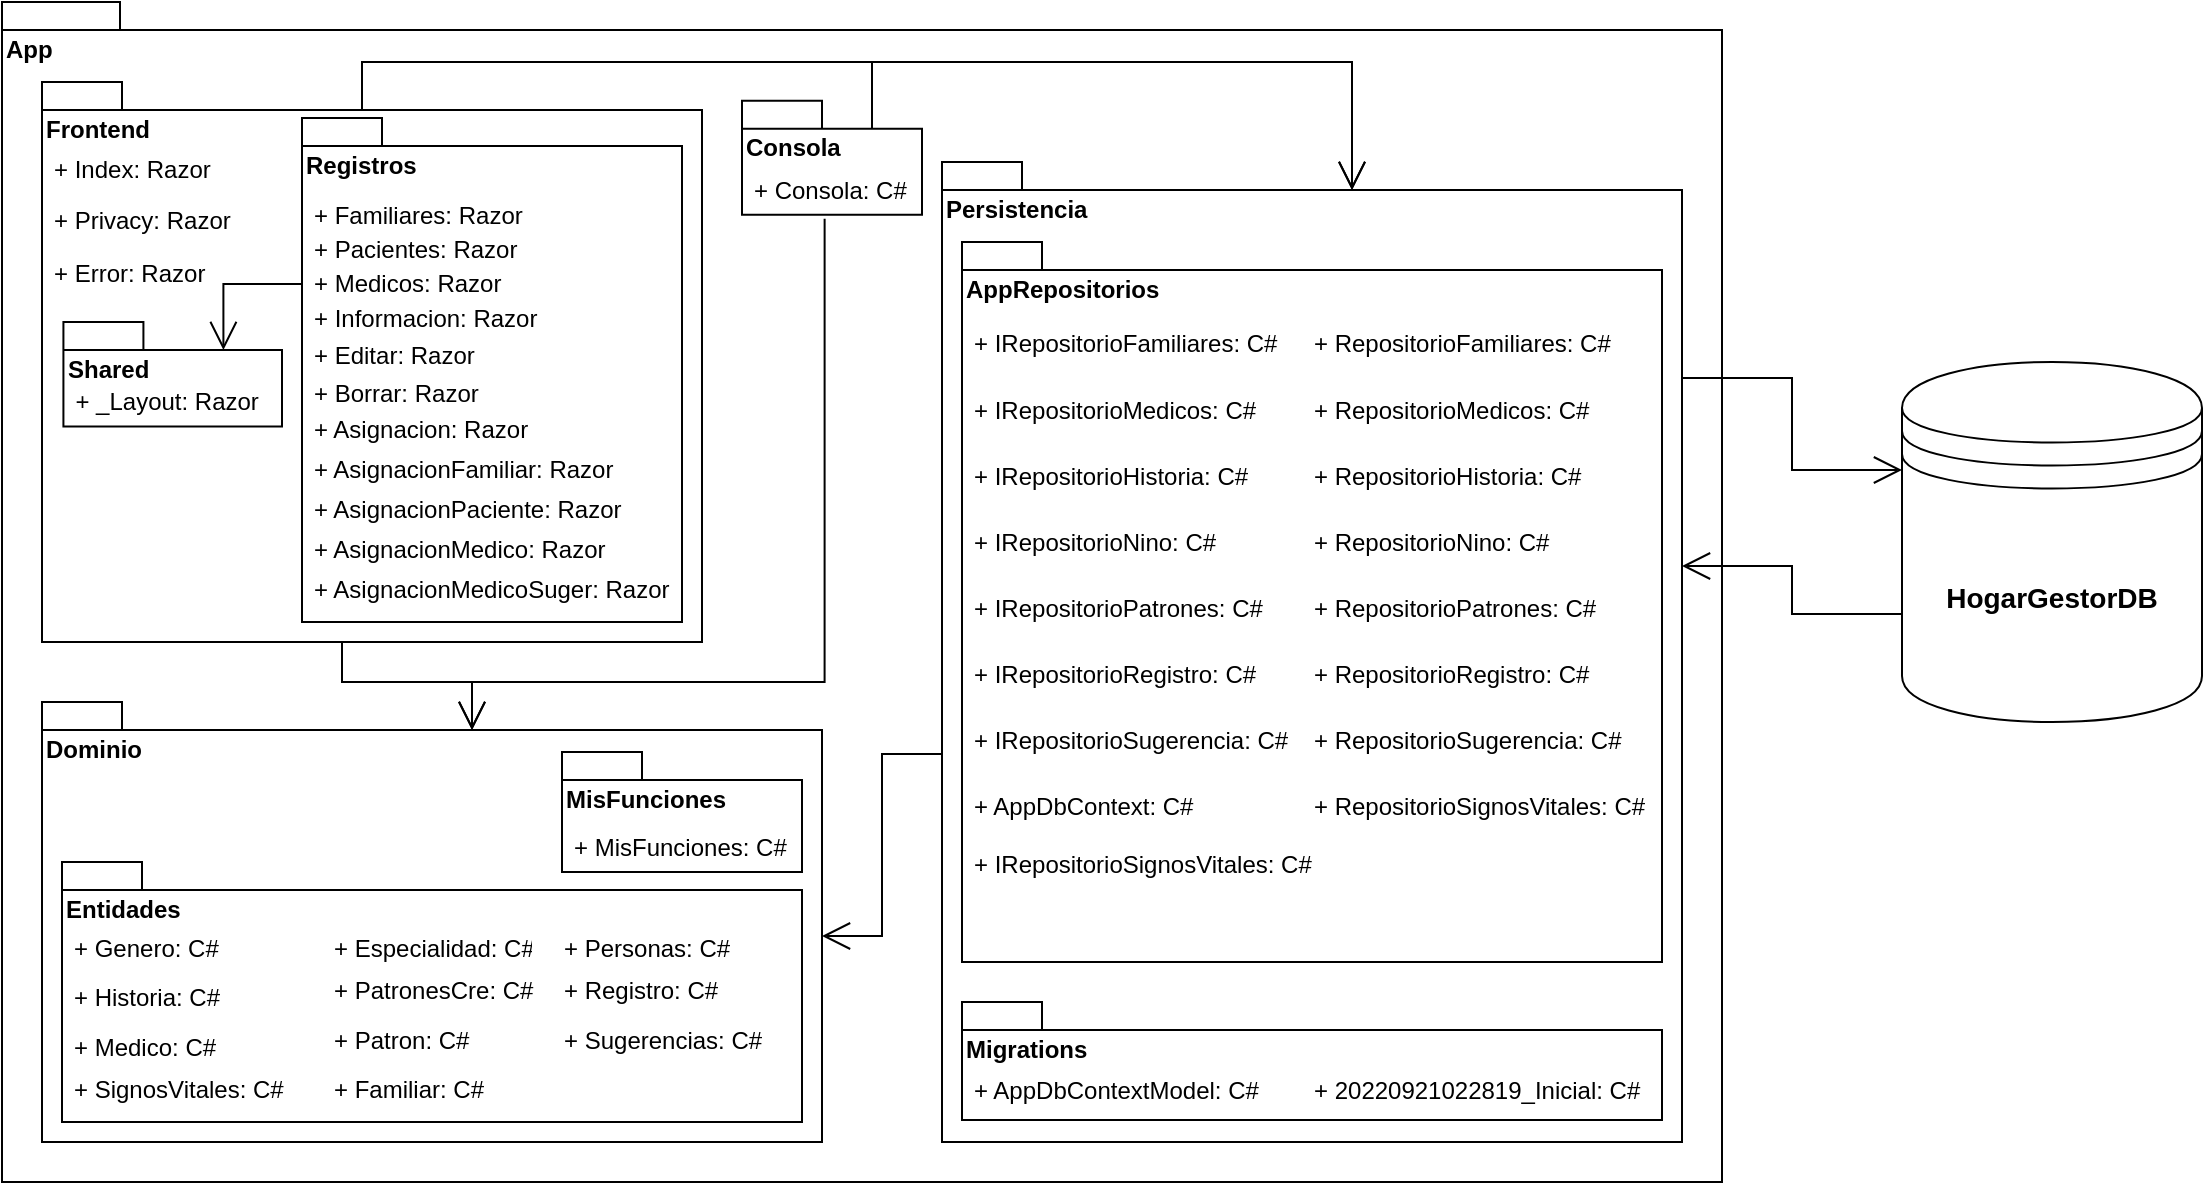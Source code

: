 <mxfile version="20.3.0" type="device"><diagram name="Page-1" id="b5b7bab2-c9e2-2cf4-8b2a-24fd1a2a6d21"><mxGraphModel dx="1447" dy="1772" grid="1" gridSize="10" guides="1" tooltips="1" connect="1" arrows="1" fold="1" page="1" pageScale="1" pageWidth="1400" pageHeight="850" background="none" math="0" shadow="0"><root><mxCell id="0"/><mxCell id="1" parent="0"/><mxCell id="ND1GNQsgHnfWIWmhhfNs-6" value="App" style="shape=folder;fontStyle=1;spacingTop=10;tabWidth=40;tabHeight=14;tabPosition=left;html=1;verticalAlign=top;align=left;horizontal=1;fontSize=12;labelPosition=center;verticalLabelPosition=middle;" parent="1" vertex="1"><mxGeometry x="40" y="-830" width="860" height="590" as="geometry"/></mxCell><mxCell id="ND1GNQsgHnfWIWmhhfNs-27" value="" style="group" parent="1" vertex="1" connectable="0"><mxGeometry x="410" y="-780.61" width="90" height="57" as="geometry"/></mxCell><mxCell id="ND1GNQsgHnfWIWmhhfNs-46" value="" style="group" parent="ND1GNQsgHnfWIWmhhfNs-27" vertex="1" connectable="0"><mxGeometry width="90" height="57" as="geometry"/></mxCell><mxCell id="ND1GNQsgHnfWIWmhhfNs-5" value="Consola" style="shape=folder;fontStyle=1;spacingTop=10;tabWidth=40;tabHeight=14;tabPosition=left;html=1;verticalAlign=top;align=left;" parent="ND1GNQsgHnfWIWmhhfNs-46" vertex="1"><mxGeometry width="90" height="57" as="geometry"/></mxCell><mxCell id="ND1GNQsgHnfWIWmhhfNs-26" value="+ Consola: C#" style="text;strokeColor=none;fillColor=none;align=left;verticalAlign=top;spacingLeft=4;spacingRight=4;overflow=hidden;rotatable=0;points=[[0,0.5],[1,0.5]];portConstraint=eastwest;fontSize=12;" parent="ND1GNQsgHnfWIWmhhfNs-46" vertex="1"><mxGeometry y="31" width="90" height="26" as="geometry"/></mxCell><mxCell id="ND1GNQsgHnfWIWmhhfNs-66" value="" style="group" parent="1" vertex="1" connectable="0"><mxGeometry x="510" y="-750" width="370" height="490" as="geometry"/></mxCell><mxCell id="ND1GNQsgHnfWIWmhhfNs-4" value="Persistencia" style="shape=folder;fontStyle=1;spacingTop=10;tabWidth=40;tabHeight=14;tabPosition=left;html=1;verticalAlign=top;align=left;" parent="ND1GNQsgHnfWIWmhhfNs-66" vertex="1"><mxGeometry width="370" height="490" as="geometry"/></mxCell><mxCell id="ND1GNQsgHnfWIWmhhfNs-47" value="AppRepositorios" style="shape=folder;fontStyle=1;spacingTop=10;tabWidth=40;tabHeight=14;tabPosition=left;html=1;fontSize=12;verticalAlign=top;align=left;" parent="ND1GNQsgHnfWIWmhhfNs-66" vertex="1"><mxGeometry x="10" y="40" width="350" height="360" as="geometry"/></mxCell><mxCell id="ND1GNQsgHnfWIWmhhfNs-48" value="+ IRepositorioFamiliares: C#" style="text;strokeColor=none;fillColor=none;align=left;verticalAlign=top;spacingLeft=4;spacingRight=4;overflow=hidden;rotatable=0;points=[[0,0.5],[1,0.5]];portConstraint=eastwest;fontSize=12;" parent="ND1GNQsgHnfWIWmhhfNs-66" vertex="1"><mxGeometry x="10" y="77.179" width="170" height="33.077" as="geometry"/></mxCell><mxCell id="ND1GNQsgHnfWIWmhhfNs-49" value="+ IRepositorioMedicos: C#" style="text;strokeColor=none;fillColor=none;align=left;verticalAlign=top;spacingLeft=4;spacingRight=4;overflow=hidden;rotatable=0;points=[[0,0.5],[1,0.5]];portConstraint=eastwest;fontSize=12;" parent="ND1GNQsgHnfWIWmhhfNs-66" vertex="1"><mxGeometry x="10" y="110.256" width="170" height="33.077" as="geometry"/></mxCell><mxCell id="ND1GNQsgHnfWIWmhhfNs-50" value="+ IRepositorioHistoria: C#" style="text;strokeColor=none;fillColor=none;align=left;verticalAlign=top;spacingLeft=4;spacingRight=4;overflow=hidden;rotatable=0;points=[[0,0.5],[1,0.5]];portConstraint=eastwest;fontSize=12;" parent="ND1GNQsgHnfWIWmhhfNs-66" vertex="1"><mxGeometry x="10" y="143.333" width="170" height="33.077" as="geometry"/></mxCell><mxCell id="ND1GNQsgHnfWIWmhhfNs-51" value="+ IRepositorioNino: C#" style="text;strokeColor=none;fillColor=none;align=left;verticalAlign=top;spacingLeft=4;spacingRight=4;overflow=hidden;rotatable=0;points=[[0,0.5],[1,0.5]];portConstraint=eastwest;fontSize=12;" parent="ND1GNQsgHnfWIWmhhfNs-66" vertex="1"><mxGeometry x="10" y="176.41" width="170" height="33.077" as="geometry"/></mxCell><mxCell id="ND1GNQsgHnfWIWmhhfNs-52" value="+ IRepositorioPatrones: C#" style="text;strokeColor=none;fillColor=none;align=left;verticalAlign=top;spacingLeft=4;spacingRight=4;overflow=hidden;rotatable=0;points=[[0,0.5],[1,0.5]];portConstraint=eastwest;fontSize=12;" parent="ND1GNQsgHnfWIWmhhfNs-66" vertex="1"><mxGeometry x="10" y="209.487" width="170" height="33.077" as="geometry"/></mxCell><mxCell id="ND1GNQsgHnfWIWmhhfNs-53" value="+ IRepositorioRegistro: C#" style="text;strokeColor=none;fillColor=none;align=left;verticalAlign=top;spacingLeft=4;spacingRight=4;overflow=hidden;rotatable=0;points=[[0,0.5],[1,0.5]];portConstraint=eastwest;fontSize=12;" parent="ND1GNQsgHnfWIWmhhfNs-66" vertex="1"><mxGeometry x="10" y="242.564" width="170" height="33.077" as="geometry"/></mxCell><mxCell id="ND1GNQsgHnfWIWmhhfNs-54" value="+ IRepositorioSugerencia: C#" style="text;strokeColor=none;fillColor=none;align=left;verticalAlign=top;spacingLeft=4;spacingRight=4;overflow=hidden;rotatable=0;points=[[0,0.5],[1,0.5]];portConstraint=eastwest;fontSize=12;" parent="ND1GNQsgHnfWIWmhhfNs-66" vertex="1"><mxGeometry x="10" y="275.641" width="170" height="33.077" as="geometry"/></mxCell><mxCell id="ND1GNQsgHnfWIWmhhfNs-55" value="+ RepositorioFamiliares: C#" style="text;strokeColor=none;fillColor=none;align=left;verticalAlign=top;spacingLeft=4;spacingRight=4;overflow=hidden;rotatable=0;points=[[0,0.5],[1,0.5]];portConstraint=eastwest;fontSize=12;" parent="ND1GNQsgHnfWIWmhhfNs-66" vertex="1"><mxGeometry x="180" y="77.179" width="170" height="33.077" as="geometry"/></mxCell><mxCell id="ND1GNQsgHnfWIWmhhfNs-56" value="+ RepositorioMedicos: C#" style="text;strokeColor=none;fillColor=none;align=left;verticalAlign=top;spacingLeft=4;spacingRight=4;overflow=hidden;rotatable=0;points=[[0,0.5],[1,0.5]];portConstraint=eastwest;fontSize=12;" parent="ND1GNQsgHnfWIWmhhfNs-66" vertex="1"><mxGeometry x="180" y="110.256" width="170" height="33.077" as="geometry"/></mxCell><mxCell id="ND1GNQsgHnfWIWmhhfNs-57" value="+ RepositorioHistoria: C#" style="text;strokeColor=none;fillColor=none;align=left;verticalAlign=top;spacingLeft=4;spacingRight=4;overflow=hidden;rotatable=0;points=[[0,0.5],[1,0.5]];portConstraint=eastwest;fontSize=12;" parent="ND1GNQsgHnfWIWmhhfNs-66" vertex="1"><mxGeometry x="180" y="143.333" width="170" height="33.077" as="geometry"/></mxCell><mxCell id="ND1GNQsgHnfWIWmhhfNs-58" value="+ RepositorioNino: C#" style="text;strokeColor=none;fillColor=none;align=left;verticalAlign=top;spacingLeft=4;spacingRight=4;overflow=hidden;rotatable=0;points=[[0,0.5],[1,0.5]];portConstraint=eastwest;fontSize=12;" parent="ND1GNQsgHnfWIWmhhfNs-66" vertex="1"><mxGeometry x="180" y="176.41" width="170" height="33.077" as="geometry"/></mxCell><mxCell id="ND1GNQsgHnfWIWmhhfNs-59" value="+ RepositorioPatrones: C#" style="text;strokeColor=none;fillColor=none;align=left;verticalAlign=top;spacingLeft=4;spacingRight=4;overflow=hidden;rotatable=0;points=[[0,0.5],[1,0.5]];portConstraint=eastwest;fontSize=12;" parent="ND1GNQsgHnfWIWmhhfNs-66" vertex="1"><mxGeometry x="180" y="209.487" width="170" height="33.077" as="geometry"/></mxCell><mxCell id="ND1GNQsgHnfWIWmhhfNs-60" value="+ RepositorioRegistro: C#" style="text;strokeColor=none;fillColor=none;align=left;verticalAlign=top;spacingLeft=4;spacingRight=4;overflow=hidden;rotatable=0;points=[[0,0.5],[1,0.5]];portConstraint=eastwest;fontSize=12;" parent="ND1GNQsgHnfWIWmhhfNs-66" vertex="1"><mxGeometry x="180" y="242.564" width="170" height="33.077" as="geometry"/></mxCell><mxCell id="ND1GNQsgHnfWIWmhhfNs-61" value="+ RepositorioSugerencia: C#" style="text;strokeColor=none;fillColor=none;align=left;verticalAlign=top;spacingLeft=4;spacingRight=4;overflow=hidden;rotatable=0;points=[[0,0.5],[1,0.5]];portConstraint=eastwest;fontSize=12;" parent="ND1GNQsgHnfWIWmhhfNs-66" vertex="1"><mxGeometry x="180" y="275.641" width="170" height="33.077" as="geometry"/></mxCell><mxCell id="ND1GNQsgHnfWIWmhhfNs-62" value="+ AppDbContext: C#" style="text;strokeColor=none;fillColor=none;align=left;verticalAlign=top;spacingLeft=4;spacingRight=4;overflow=hidden;rotatable=0;points=[[0,0.5],[1,0.5]];portConstraint=eastwest;fontSize=12;" parent="ND1GNQsgHnfWIWmhhfNs-66" vertex="1"><mxGeometry x="10" y="308.718" width="130" height="28.667" as="geometry"/></mxCell><mxCell id="EqZUbqEBjvIJSVdzFbIM-41" value="+ RepositorioSignosVitales: C#" style="text;strokeColor=none;fillColor=none;align=left;verticalAlign=top;spacingLeft=4;spacingRight=4;overflow=hidden;rotatable=0;points=[[0,0.5],[1,0.5]];portConstraint=eastwest;fontSize=12;" vertex="1" parent="ND1GNQsgHnfWIWmhhfNs-66"><mxGeometry x="180" y="308.71" width="180" height="33.08" as="geometry"/></mxCell><mxCell id="EqZUbqEBjvIJSVdzFbIM-1" value="" style="group" vertex="1" connectable="0" parent="ND1GNQsgHnfWIWmhhfNs-66"><mxGeometry x="10" y="420" width="350" height="58.974" as="geometry"/></mxCell><mxCell id="ND1GNQsgHnfWIWmhhfNs-63" value="Migrations" style="shape=folder;fontStyle=1;spacingTop=10;tabWidth=40;tabHeight=14;tabPosition=left;html=1;fontSize=12;verticalAlign=top;align=left;" parent="EqZUbqEBjvIJSVdzFbIM-1" vertex="1"><mxGeometry width="350" height="58.97" as="geometry"/></mxCell><mxCell id="ND1GNQsgHnfWIWmhhfNs-64" value="+ AppDbContextModel: C#" style="text;strokeColor=none;fillColor=none;align=left;verticalAlign=top;spacingLeft=4;spacingRight=4;overflow=hidden;rotatable=0;points=[[0,0.5],[1,0.5]];portConstraint=eastwest;fontSize=12;" parent="EqZUbqEBjvIJSVdzFbIM-1" vertex="1"><mxGeometry y="30.308" width="160" height="28.667" as="geometry"/></mxCell><mxCell id="ND1GNQsgHnfWIWmhhfNs-65" value="+ 20220921022819_Inicial: C#" style="text;strokeColor=none;fillColor=none;align=left;verticalAlign=top;spacingLeft=4;spacingRight=4;overflow=hidden;rotatable=0;points=[[0,0.5],[1,0.5]];portConstraint=eastwest;fontSize=12;" parent="EqZUbqEBjvIJSVdzFbIM-1" vertex="1"><mxGeometry x="170" y="30.308" width="180" height="28.667" as="geometry"/></mxCell><mxCell id="EqZUbqEBjvIJSVdzFbIM-42" value="+ IRepositorioSignosVitales: C#" style="text;strokeColor=none;fillColor=none;align=left;verticalAlign=top;spacingLeft=4;spacingRight=4;overflow=hidden;rotatable=0;points=[[0,0.5],[1,0.5]];portConstraint=eastwest;fontSize=12;" vertex="1" parent="ND1GNQsgHnfWIWmhhfNs-66"><mxGeometry x="10" y="337.38" width="180" height="33.08" as="geometry"/></mxCell><mxCell id="ND1GNQsgHnfWIWmhhfNs-67" value="" style="endArrow=open;endFill=1;endSize=12;html=1;rounded=0;fontSize=12;exitX=0;exitY=0;exitDx=0;exitDy=296;exitPerimeter=0;entryX=0;entryY=0;entryDx=390;entryDy=117;entryPerimeter=0;edgeStyle=orthogonalEdgeStyle;" parent="1" source="ND1GNQsgHnfWIWmhhfNs-4" target="ND1GNQsgHnfWIWmhhfNs-3" edge="1"><mxGeometry width="160" relative="1" as="geometry"><mxPoint x="330" y="-250" as="sourcePoint"/><mxPoint x="490" y="-250" as="targetPoint"/></mxGeometry></mxCell><mxCell id="ND1GNQsgHnfWIWmhhfNs-68" value="" style="endArrow=open;endFill=1;endSize=12;html=1;rounded=0;fontSize=12;entryX=0;entryY=0;entryDx=215;entryDy=14;entryPerimeter=0;exitX=0.5;exitY=1;exitDx=0;exitDy=0;exitPerimeter=0;edgeStyle=orthogonalEdgeStyle;" parent="1" source="ND1GNQsgHnfWIWmhhfNs-2" target="ND1GNQsgHnfWIWmhhfNs-3" edge="1"><mxGeometry width="160" relative="1" as="geometry"><mxPoint x="340" y="-610" as="sourcePoint"/><mxPoint x="500" y="-610" as="targetPoint"/><Array as="points"><mxPoint x="210" y="-490"/><mxPoint x="275" y="-490"/></Array></mxGeometry></mxCell><mxCell id="ND1GNQsgHnfWIWmhhfNs-69" value="" style="endArrow=open;endFill=1;endSize=12;html=1;rounded=0;fontSize=12;exitX=0.459;exitY=1.077;exitDx=0;exitDy=0;exitPerimeter=0;entryX=0;entryY=0;entryDx=215;entryDy=14;entryPerimeter=0;edgeStyle=orthogonalEdgeStyle;" parent="1" source="ND1GNQsgHnfWIWmhhfNs-26" target="ND1GNQsgHnfWIWmhhfNs-3" edge="1"><mxGeometry width="160" relative="1" as="geometry"><mxPoint x="380" y="-560" as="sourcePoint"/><mxPoint x="540" y="-560" as="targetPoint"/><Array as="points"><mxPoint x="451" y="-490"/><mxPoint x="275" y="-490"/></Array></mxGeometry></mxCell><mxCell id="ND1GNQsgHnfWIWmhhfNs-70" value="" style="endArrow=open;endFill=1;endSize=12;html=1;rounded=0;fontSize=12;exitX=0;exitY=0;exitDx=160;exitDy=14;exitPerimeter=0;entryX=0;entryY=0;entryDx=205;entryDy=14;entryPerimeter=0;edgeStyle=orthogonalEdgeStyle;" parent="1" source="ND1GNQsgHnfWIWmhhfNs-2" target="ND1GNQsgHnfWIWmhhfNs-4" edge="1"><mxGeometry width="160" relative="1" as="geometry"><mxPoint x="210" y="-760" as="sourcePoint"/><mxPoint x="370" y="-760" as="targetPoint"/><Array as="points"><mxPoint x="220" y="-800"/><mxPoint x="715" y="-800"/></Array></mxGeometry></mxCell><mxCell id="ND1GNQsgHnfWIWmhhfNs-71" value="" style="endArrow=open;endFill=1;endSize=12;html=1;rounded=0;fontSize=12;exitX=0;exitY=0;exitDx=65;exitDy=14;exitPerimeter=0;entryX=0;entryY=0;entryDx=205;entryDy=14;entryPerimeter=0;edgeStyle=orthogonalEdgeStyle;" parent="1" source="ND1GNQsgHnfWIWmhhfNs-5" target="ND1GNQsgHnfWIWmhhfNs-4" edge="1"><mxGeometry width="160" relative="1" as="geometry"><mxPoint x="380" y="-560" as="sourcePoint"/><mxPoint x="540" y="-560" as="targetPoint"/><Array as="points"><mxPoint x="475" y="-800"/><mxPoint x="715" y="-800"/></Array></mxGeometry></mxCell><mxCell id="ND1GNQsgHnfWIWmhhfNs-72" value="&lt;b&gt;&lt;font style=&quot;font-size: 14px;&quot;&gt;HogarGestorDB&lt;/font&gt;&lt;/b&gt;" style="shape=datastore;whiteSpace=wrap;html=1;fontSize=12;" parent="1" vertex="1"><mxGeometry x="990" y="-650" width="150" height="180" as="geometry"/></mxCell><mxCell id="ND1GNQsgHnfWIWmhhfNs-73" value="" style="endArrow=open;endFill=1;endSize=12;html=1;rounded=0;fontSize=12;exitX=0;exitY=0;exitDx=370;exitDy=108;exitPerimeter=0;entryX=0;entryY=0.3;entryDx=0;entryDy=0;edgeStyle=orthogonalEdgeStyle;" parent="1" source="ND1GNQsgHnfWIWmhhfNs-4" target="ND1GNQsgHnfWIWmhhfNs-72" edge="1"><mxGeometry width="160" relative="1" as="geometry"><mxPoint x="940" y="-635.53" as="sourcePoint"/><mxPoint x="1100" y="-635.53" as="targetPoint"/></mxGeometry></mxCell><mxCell id="ND1GNQsgHnfWIWmhhfNs-74" value="" style="endArrow=open;endFill=1;endSize=12;html=1;rounded=0;fontSize=12;entryX=0;entryY=0;entryDx=370;entryDy=202;entryPerimeter=0;exitX=0;exitY=0.7;exitDx=0;exitDy=0;edgeStyle=orthogonalEdgeStyle;" parent="1" source="ND1GNQsgHnfWIWmhhfNs-72" target="ND1GNQsgHnfWIWmhhfNs-4" edge="1"><mxGeometry width="160" relative="1" as="geometry"><mxPoint x="1000" y="-410" as="sourcePoint"/><mxPoint x="1000" y="-546" as="targetPoint"/></mxGeometry></mxCell><mxCell id="ND1GNQsgHnfWIWmhhfNs-3" value="Dominio" style="shape=folder;fontStyle=1;spacingTop=10;tabWidth=40;tabHeight=14;tabPosition=left;html=1;verticalAlign=top;align=left;" parent="1" vertex="1"><mxGeometry x="60" y="-480" width="390" height="220" as="geometry"/></mxCell><mxCell id="ND1GNQsgHnfWIWmhhfNs-40" value="" style="group" parent="1" vertex="1" connectable="0"><mxGeometry x="70" y="-450" width="370" height="180" as="geometry"/></mxCell><mxCell id="EqZUbqEBjvIJSVdzFbIM-21" value="Entidades" style="shape=folder;fontStyle=1;spacingTop=10;tabWidth=40;tabHeight=14;tabPosition=left;html=1;fontSize=12;verticalAlign=top;align=left;" vertex="1" parent="ND1GNQsgHnfWIWmhhfNs-40"><mxGeometry y="50" width="370" height="130" as="geometry"/></mxCell><mxCell id="EqZUbqEBjvIJSVdzFbIM-22" value="+ SignosVitales: C#" style="text;strokeColor=none;fillColor=none;align=left;verticalAlign=top;spacingLeft=4;spacingRight=4;overflow=hidden;rotatable=0;points=[[0,0.5],[1,0.5]];portConstraint=eastwest;fontSize=12;" vertex="1" parent="ND1GNQsgHnfWIWmhhfNs-40"><mxGeometry y="150" width="120" height="24.63" as="geometry"/></mxCell><mxCell id="EqZUbqEBjvIJSVdzFbIM-23" value="+ Medico: C#" style="text;strokeColor=none;fillColor=none;align=left;verticalAlign=top;spacingLeft=4;spacingRight=4;overflow=hidden;rotatable=0;points=[[0,0.5],[1,0.5]];portConstraint=eastwest;fontSize=12;" vertex="1" parent="ND1GNQsgHnfWIWmhhfNs-40"><mxGeometry y="128.84" width="90" height="24.63" as="geometry"/></mxCell><mxCell id="EqZUbqEBjvIJSVdzFbIM-24" value="+ Historia: C#" style="text;strokeColor=none;fillColor=none;align=left;verticalAlign=top;spacingLeft=4;spacingRight=4;overflow=hidden;rotatable=0;points=[[0,0.5],[1,0.5]];portConstraint=eastwest;fontSize=12;" vertex="1" parent="ND1GNQsgHnfWIWmhhfNs-40"><mxGeometry y="104.21" width="90" height="24.63" as="geometry"/></mxCell><mxCell id="EqZUbqEBjvIJSVdzFbIM-25" value="+ Genero: C#" style="text;strokeColor=none;fillColor=none;align=left;verticalAlign=top;spacingLeft=4;spacingRight=4;overflow=hidden;rotatable=0;points=[[0,0.5],[1,0.5]];portConstraint=eastwest;fontSize=12;" vertex="1" parent="ND1GNQsgHnfWIWmhhfNs-40"><mxGeometry y="79.58" width="90" height="24.63" as="geometry"/></mxCell><mxCell id="EqZUbqEBjvIJSVdzFbIM-26" value="+ Familiar: C#" style="text;strokeColor=none;fillColor=none;align=left;verticalAlign=top;spacingLeft=4;spacingRight=4;overflow=hidden;rotatable=0;points=[[0,0.5],[1,0.5]];portConstraint=eastwest;fontSize=12;" vertex="1" parent="ND1GNQsgHnfWIWmhhfNs-40"><mxGeometry x="130" y="150" width="90" height="24.63" as="geometry"/></mxCell><mxCell id="EqZUbqEBjvIJSVdzFbIM-27" value="+ Especialidad: C#" style="text;strokeColor=none;fillColor=none;align=left;verticalAlign=top;spacingLeft=4;spacingRight=4;overflow=hidden;rotatable=0;points=[[0,0.5],[1,0.5]];portConstraint=eastwest;fontSize=12;" vertex="1" parent="ND1GNQsgHnfWIWmhhfNs-40"><mxGeometry x="130" y="79.58" width="110" height="24.63" as="geometry"/></mxCell><mxCell id="EqZUbqEBjvIJSVdzFbIM-28" value="+ Patron: C#" style="text;strokeColor=none;fillColor=none;align=left;verticalAlign=top;spacingLeft=4;spacingRight=4;overflow=hidden;rotatable=0;points=[[0,0.5],[1,0.5]];portConstraint=eastwest;fontSize=12;" vertex="1" parent="ND1GNQsgHnfWIWmhhfNs-40"><mxGeometry x="130" y="125.37" width="85" height="24.63" as="geometry"/></mxCell><mxCell id="EqZUbqEBjvIJSVdzFbIM-29" value="+ PatronesCre: C#" style="text;strokeColor=none;fillColor=none;align=left;verticalAlign=top;spacingLeft=4;spacingRight=4;overflow=hidden;rotatable=0;points=[[0,0.5],[1,0.5]];portConstraint=eastwest;fontSize=12;" vertex="1" parent="ND1GNQsgHnfWIWmhhfNs-40"><mxGeometry x="130" y="100.74" width="115" height="24.63" as="geometry"/></mxCell><mxCell id="EqZUbqEBjvIJSVdzFbIM-30" value="+ Personas: C#" style="text;strokeColor=none;fillColor=none;align=left;verticalAlign=top;spacingLeft=4;spacingRight=4;overflow=hidden;rotatable=0;points=[[0,0.5],[1,0.5]];portConstraint=eastwest;fontSize=12;" vertex="1" parent="ND1GNQsgHnfWIWmhhfNs-40"><mxGeometry x="245" y="79.58" width="95" height="24.63" as="geometry"/></mxCell><mxCell id="EqZUbqEBjvIJSVdzFbIM-31" value="+ Registro: C#" style="text;strokeColor=none;fillColor=none;align=left;verticalAlign=top;spacingLeft=4;spacingRight=4;overflow=hidden;rotatable=0;points=[[0,0.5],[1,0.5]];portConstraint=eastwest;fontSize=12;" vertex="1" parent="ND1GNQsgHnfWIWmhhfNs-40"><mxGeometry x="245" y="100.74" width="95" height="24.63" as="geometry"/></mxCell><mxCell id="EqZUbqEBjvIJSVdzFbIM-32" value="+ Sugerencias: C#" style="text;strokeColor=none;fillColor=none;align=left;verticalAlign=top;spacingLeft=4;spacingRight=4;overflow=hidden;rotatable=0;points=[[0,0.5],[1,0.5]];portConstraint=eastwest;fontSize=12;" vertex="1" parent="ND1GNQsgHnfWIWmhhfNs-40"><mxGeometry x="245" y="125.37" width="115" height="24.63" as="geometry"/></mxCell><mxCell id="ND1GNQsgHnfWIWmhhfNs-43" value="" style="group" parent="1" vertex="1" connectable="0"><mxGeometry x="320" y="-455" width="120" height="60" as="geometry"/></mxCell><mxCell id="ND1GNQsgHnfWIWmhhfNs-41" value="MisFunciones" style="shape=folder;fontStyle=1;spacingTop=10;tabWidth=40;tabHeight=14;tabPosition=left;html=1;fontSize=12;verticalAlign=top;align=left;" parent="ND1GNQsgHnfWIWmhhfNs-43" vertex="1"><mxGeometry width="120" height="60" as="geometry"/></mxCell><mxCell id="ND1GNQsgHnfWIWmhhfNs-42" value="+ MisFunciones: C#" style="text;strokeColor=none;fillColor=none;align=left;verticalAlign=top;spacingLeft=4;spacingRight=4;overflow=hidden;rotatable=0;points=[[0,0.5],[1,0.5]];portConstraint=eastwest;fontSize=12;" parent="ND1GNQsgHnfWIWmhhfNs-43" vertex="1"><mxGeometry y="34" width="120" height="26" as="geometry"/></mxCell><mxCell id="ND1GNQsgHnfWIWmhhfNs-2" value="Frontend" style="shape=folder;fontStyle=1;spacingTop=10;tabWidth=40;tabHeight=14;tabPosition=left;html=1;verticalAlign=top;align=left;horizontal=1;fontSize=12;labelPosition=center;verticalLabelPosition=middle;" parent="1" vertex="1"><mxGeometry x="60" y="-790" width="330" height="280" as="geometry"/></mxCell><mxCell id="ND1GNQsgHnfWIWmhhfNs-18" value="" style="group" parent="1" vertex="1" connectable="0"><mxGeometry x="190" y="-760" width="190" height="240" as="geometry"/></mxCell><mxCell id="ND1GNQsgHnfWIWmhhfNs-7" value="Registros" style="shape=folder;fontStyle=1;spacingTop=10;tabWidth=40;tabHeight=14;tabPosition=left;html=1;fontSize=12;verticalAlign=top;align=left;" parent="ND1GNQsgHnfWIWmhhfNs-18" vertex="1"><mxGeometry y="-12" width="190" height="252" as="geometry"/></mxCell><mxCell id="ND1GNQsgHnfWIWmhhfNs-15" value="+ Familiares: Razor" style="text;strokeColor=none;fillColor=none;align=left;verticalAlign=top;spacingLeft=4;spacingRight=4;overflow=hidden;rotatable=0;points=[[0,0.5],[1,0.5]];portConstraint=eastwest;fontSize=12;" parent="ND1GNQsgHnfWIWmhhfNs-18" vertex="1"><mxGeometry y="23" width="190" height="26.58" as="geometry"/></mxCell><mxCell id="ND1GNQsgHnfWIWmhhfNs-16" value="+ Pacientes: Razor" style="text;strokeColor=none;fillColor=none;align=left;verticalAlign=top;spacingLeft=4;spacingRight=4;overflow=hidden;rotatable=0;points=[[0,0.5],[1,0.5]];portConstraint=eastwest;fontSize=12;" parent="ND1GNQsgHnfWIWmhhfNs-18" vertex="1"><mxGeometry y="40" width="190" height="17.23" as="geometry"/></mxCell><mxCell id="ND1GNQsgHnfWIWmhhfNs-17" value="+ Medicos: Razor" style="text;strokeColor=none;fillColor=none;align=left;verticalAlign=top;spacingLeft=4;spacingRight=4;overflow=hidden;rotatable=0;points=[[0,0.5],[1,0.5]];portConstraint=eastwest;fontSize=12;" parent="ND1GNQsgHnfWIWmhhfNs-18" vertex="1"><mxGeometry y="57" width="190" height="24" as="geometry"/></mxCell><mxCell id="JrR53Jv6-Bd5CIOE4aYi-1" value="+ Informacion: Razor" style="text;strokeColor=none;fillColor=none;align=left;verticalAlign=top;spacingLeft=4;spacingRight=4;overflow=hidden;rotatable=0;points=[[0,0.5],[1,0.5]];portConstraint=eastwest;fontSize=12;" parent="ND1GNQsgHnfWIWmhhfNs-18" vertex="1"><mxGeometry y="74.576" width="190" height="28.764" as="geometry"/></mxCell><mxCell id="JrR53Jv6-Bd5CIOE4aYi-2" value="+ Editar: Razor" style="text;strokeColor=none;fillColor=none;align=left;verticalAlign=top;spacingLeft=4;spacingRight=4;overflow=hidden;rotatable=0;points=[[0,0.5],[1,0.5]];portConstraint=eastwest;fontSize=12;" parent="ND1GNQsgHnfWIWmhhfNs-18" vertex="1"><mxGeometry y="93" width="190" height="26.472" as="geometry"/></mxCell><mxCell id="JrR53Jv6-Bd5CIOE4aYi-3" value="+ Borrar: Razor" style="text;strokeColor=none;fillColor=none;align=left;verticalAlign=top;spacingLeft=4;spacingRight=4;overflow=hidden;rotatable=0;points=[[0,0.5],[1,0.5]];portConstraint=eastwest;fontSize=12;" parent="ND1GNQsgHnfWIWmhhfNs-18" vertex="1"><mxGeometry y="112" width="190" height="26.472" as="geometry"/></mxCell><mxCell id="EqZUbqEBjvIJSVdzFbIM-33" value="+ AsignacionFamiliar: Razor" style="text;strokeColor=none;fillColor=none;align=left;verticalAlign=top;spacingLeft=4;spacingRight=4;overflow=hidden;rotatable=0;points=[[0,0.5],[1,0.5]];portConstraint=eastwest;fontSize=12;" vertex="1" parent="ND1GNQsgHnfWIWmhhfNs-18"><mxGeometry y="150" width="190" height="26.472" as="geometry"/></mxCell><mxCell id="EqZUbqEBjvIJSVdzFbIM-37" value="+ Asignacion: Razor" style="text;strokeColor=none;fillColor=none;align=left;verticalAlign=top;spacingLeft=4;spacingRight=4;overflow=hidden;rotatable=0;points=[[0,0.5],[1,0.5]];portConstraint=eastwest;fontSize=12;" vertex="1" parent="ND1GNQsgHnfWIWmhhfNs-18"><mxGeometry y="130" width="190" height="26.472" as="geometry"/></mxCell><mxCell id="EqZUbqEBjvIJSVdzFbIM-39" value="+ AsignacionMedico: Razor" style="text;strokeColor=none;fillColor=none;align=left;verticalAlign=top;spacingLeft=4;spacingRight=4;overflow=hidden;rotatable=0;points=[[0,0.5],[1,0.5]];portConstraint=eastwest;fontSize=12;" vertex="1" parent="ND1GNQsgHnfWIWmhhfNs-18"><mxGeometry y="190" width="190" height="26.472" as="geometry"/></mxCell><mxCell id="EqZUbqEBjvIJSVdzFbIM-38" value="+ AsignacionPaciente: Razor" style="text;strokeColor=none;fillColor=none;align=left;verticalAlign=top;spacingLeft=4;spacingRight=4;overflow=hidden;rotatable=0;points=[[0,0.5],[1,0.5]];portConstraint=eastwest;fontSize=12;" vertex="1" parent="ND1GNQsgHnfWIWmhhfNs-18"><mxGeometry y="170" width="190" height="26.472" as="geometry"/></mxCell><mxCell id="EqZUbqEBjvIJSVdzFbIM-40" value="+ AsignacionMedicoSuger: Razor" style="text;strokeColor=none;fillColor=none;align=left;verticalAlign=top;spacingLeft=4;spacingRight=4;overflow=hidden;rotatable=0;points=[[0,0.5],[1,0.5]];portConstraint=eastwest;fontSize=12;" vertex="1" parent="ND1GNQsgHnfWIWmhhfNs-18"><mxGeometry y="210" width="190" height="26.472" as="geometry"/></mxCell><mxCell id="ND1GNQsgHnfWIWmhhfNs-19" value="+ Index: Razor" style="text;strokeColor=none;fillColor=none;align=left;verticalAlign=top;spacingLeft=4;spacingRight=4;overflow=hidden;rotatable=0;points=[[0,0.5],[1,0.5]];portConstraint=eastwest;fontSize=12;" parent="1" vertex="1"><mxGeometry x="60" y="-760" width="107.143" height="32.933" as="geometry"/></mxCell><mxCell id="ND1GNQsgHnfWIWmhhfNs-20" value="+ Privacy: Razor" style="text;strokeColor=none;fillColor=none;align=left;verticalAlign=top;spacingLeft=4;spacingRight=4;overflow=hidden;rotatable=0;points=[[0,0.5],[1,0.5]];portConstraint=eastwest;fontSize=12;" parent="1" vertex="1"><mxGeometry x="60" y="-734.667" width="107.143" height="32.933" as="geometry"/></mxCell><mxCell id="ND1GNQsgHnfWIWmhhfNs-21" value="" style="group" parent="1" vertex="1" connectable="0"><mxGeometry x="70.71" y="-670" width="109.29" height="52.27" as="geometry"/></mxCell><mxCell id="ND1GNQsgHnfWIWmhhfNs-22" value="Shared" style="shape=folder;fontStyle=1;spacingTop=10;tabWidth=40;tabHeight=14;tabPosition=left;html=1;fontSize=12;verticalAlign=top;align=left;" parent="ND1GNQsgHnfWIWmhhfNs-21" vertex="1"><mxGeometry width="109.29" height="52.27" as="geometry"/></mxCell><mxCell id="ND1GNQsgHnfWIWmhhfNs-23" value="+ _Layout: Razor" style="text;strokeColor=none;fillColor=none;align=left;verticalAlign=top;spacingLeft=4;spacingRight=4;overflow=hidden;rotatable=0;points=[[0,0.5],[1,0.5]];portConstraint=eastwest;fontSize=12;" parent="ND1GNQsgHnfWIWmhhfNs-21" vertex="1"><mxGeometry y="26.135" width="109.29" height="17.423" as="geometry"/></mxCell><mxCell id="wvK4PG3WQdHuiy_a9o_E-1" value="" style="endArrow=open;endFill=1;endSize=12;html=1;rounded=0;exitX=0;exitY=0.5;exitDx=0;exitDy=0;entryX=0;entryY=0;entryDx=80;entryDy=14;entryPerimeter=0;edgeStyle=orthogonalEdgeStyle;" parent="1" source="ND1GNQsgHnfWIWmhhfNs-15" target="ND1GNQsgHnfWIWmhhfNs-22" edge="1"><mxGeometry width="160" relative="1" as="geometry"><mxPoint x="381.429" y="-560" as="sourcePoint"/><mxPoint x="552.857" y="-560" as="targetPoint"/><Array as="points"><mxPoint x="190" y="-689"/><mxPoint x="151" y="-689"/></Array></mxGeometry></mxCell><mxCell id="EqZUbqEBjvIJSVdzFbIM-34" value="+ Error: Razor" style="text;strokeColor=none;fillColor=none;align=left;verticalAlign=top;spacingLeft=4;spacingRight=4;overflow=hidden;rotatable=0;points=[[0,0.5],[1,0.5]];portConstraint=eastwest;fontSize=12;" vertex="1" parent="1"><mxGeometry x="60" y="-707.997" width="107.143" height="32.933" as="geometry"/></mxCell></root></mxGraphModel></diagram></mxfile>